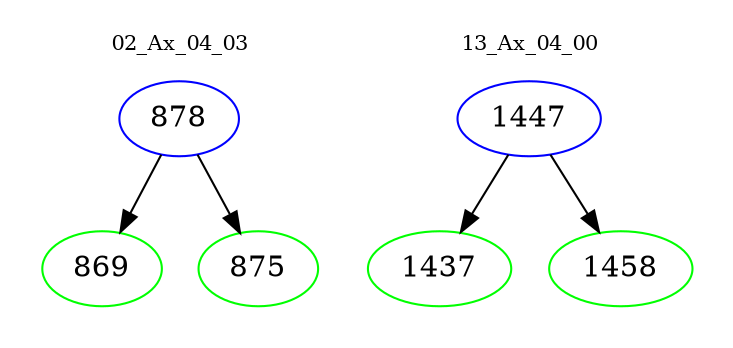 digraph{
subgraph cluster_0 {
color = white
label = "02_Ax_04_03";
fontsize=10;
T0_878 [label="878", color="blue"]
T0_878 -> T0_869 [color="black"]
T0_869 [label="869", color="green"]
T0_878 -> T0_875 [color="black"]
T0_875 [label="875", color="green"]
}
subgraph cluster_1 {
color = white
label = "13_Ax_04_00";
fontsize=10;
T1_1447 [label="1447", color="blue"]
T1_1447 -> T1_1437 [color="black"]
T1_1437 [label="1437", color="green"]
T1_1447 -> T1_1458 [color="black"]
T1_1458 [label="1458", color="green"]
}
}
